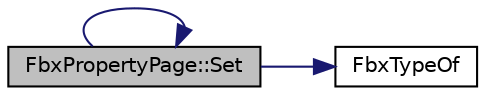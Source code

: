 digraph "FbxPropertyPage::Set"
{
  edge [fontname="Helvetica",fontsize="10",labelfontname="Helvetica",labelfontsize="10"];
  node [fontname="Helvetica",fontsize="10",shape=record];
  rankdir="LR";
  Node296 [label="FbxPropertyPage::Set",height=0.2,width=0.4,color="black", fillcolor="grey75", style="filled", fontcolor="black"];
  Node296 -> Node296 [color="midnightblue",fontsize="10",style="solid"];
  Node296 -> Node297 [color="midnightblue",fontsize="10",style="solid"];
  Node297 [label="FbxTypeOf",height=0.2,width=0.4,color="black", fillcolor="white", style="filled",URL="$fbxpropertytypes_8h.html#a1e622dc5bedcefdf0cf0d051d0d7dc4d"];
}
